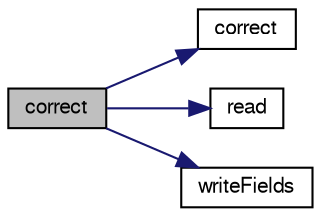 digraph "correct"
{
  bgcolor="transparent";
  edge [fontname="FreeSans",fontsize="10",labelfontname="FreeSans",labelfontsize="10"];
  node [fontname="FreeSans",fontsize="10",shape=record];
  rankdir="LR";
  Node25 [label="correct",height=0.2,width=0.4,color="black", fillcolor="grey75", style="filled", fontcolor="black"];
  Node25 -> Node26 [color="midnightblue",fontsize="10",style="solid",fontname="FreeSans"];
  Node26 [label="correct",height=0.2,width=0.4,color="black",URL="$a31882.html#a7e204aa62fa1c1f527e8f1c62dc62061",tooltip="Correct the flame-wrinking Xi. "];
  Node25 -> Node27 [color="midnightblue",fontsize="10",style="solid",fontname="FreeSans"];
  Node27 [label="read",height=0.2,width=0.4,color="black",URL="$a31882.html#acf4cf8669e48b366a011199fdd0a3ec5",tooltip="Update properties from given dictionary. "];
  Node25 -> Node28 [color="midnightblue",fontsize="10",style="solid",fontname="FreeSans"];
  Node28 [label="writeFields",height=0.2,width=0.4,color="black",URL="$a31882.html#a9ca3426bf42902e8384ca5076bcf81a7",tooltip="Write fields related to Xi model. "];
}
